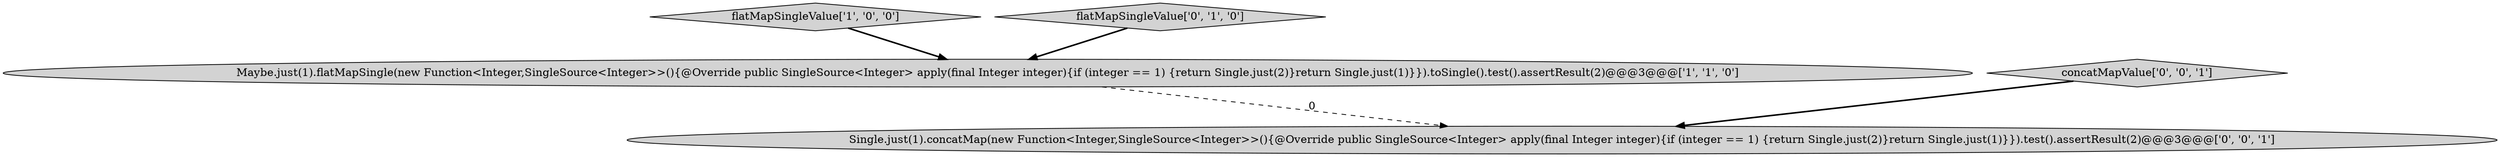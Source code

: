 digraph {
1 [style = filled, label = "flatMapSingleValue['1', '0', '0']", fillcolor = lightgray, shape = diamond image = "AAA0AAABBB1BBB"];
2 [style = filled, label = "flatMapSingleValue['0', '1', '0']", fillcolor = lightgray, shape = diamond image = "AAA0AAABBB2BBB"];
3 [style = filled, label = "concatMapValue['0', '0', '1']", fillcolor = lightgray, shape = diamond image = "AAA0AAABBB3BBB"];
4 [style = filled, label = "Single.just(1).concatMap(new Function<Integer,SingleSource<Integer>>(){@Override public SingleSource<Integer> apply(final Integer integer){if (integer == 1) {return Single.just(2)}return Single.just(1)}}).test().assertResult(2)@@@3@@@['0', '0', '1']", fillcolor = lightgray, shape = ellipse image = "AAA0AAABBB3BBB"];
0 [style = filled, label = "Maybe.just(1).flatMapSingle(new Function<Integer,SingleSource<Integer>>(){@Override public SingleSource<Integer> apply(final Integer integer){if (integer == 1) {return Single.just(2)}return Single.just(1)}}).toSingle().test().assertResult(2)@@@3@@@['1', '1', '0']", fillcolor = lightgray, shape = ellipse image = "AAA0AAABBB1BBB"];
2->0 [style = bold, label=""];
0->4 [style = dashed, label="0"];
1->0 [style = bold, label=""];
3->4 [style = bold, label=""];
}
